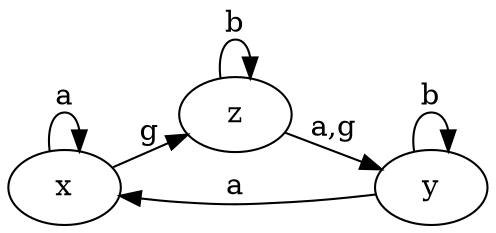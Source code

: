 digraph  {
rankdir=LR;
nodesep=0.25;
ranksep=0.25;
	s2 [style="state"];
	s0 [style="state,accepting"];
	s2 [style="state,accepting"];
s0 [label=y, style="state,accepting"];
s1 [label=z, style="state"];
s2 [label=x, style="state,initial,accepting"];
s0 -> s2  [key="a", label="a", style="obs_edge arrow"];
s0 -> s0  [key="b", label="b", style="obs_edge arrow"];
s1 -> s1  [key="b", label="b", style="obs_edge arrow"];
s1 -> s0  [key="a,g", label="a,g", style="obs_edge arrow"];
s2 -> s2  [key="a", label="a", style="obs_edge arrow"];
s2 -> s1  [key="g", label="g", style="obs_edge arrow"];
}
